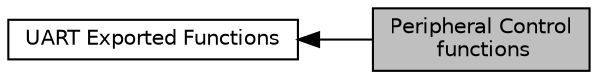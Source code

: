 digraph "Peripheral Control functions"
{
  edge [fontname="Helvetica",fontsize="10",labelfontname="Helvetica",labelfontsize="10"];
  node [fontname="Helvetica",fontsize="10",shape=box];
  rankdir=LR;
  Node2 [label="UART Exported Functions",height=0.2,width=0.4,color="black", fillcolor="white", style="filled",URL="$group__UART__Exported__Functions.html",tooltip=" "];
  Node1 [label="Peripheral Control\l functions",height=0.2,width=0.4,color="black", fillcolor="grey75", style="filled", fontcolor="black",tooltip=" "];
  Node2->Node1 [shape=plaintext, dir="back", style="solid"];
}
